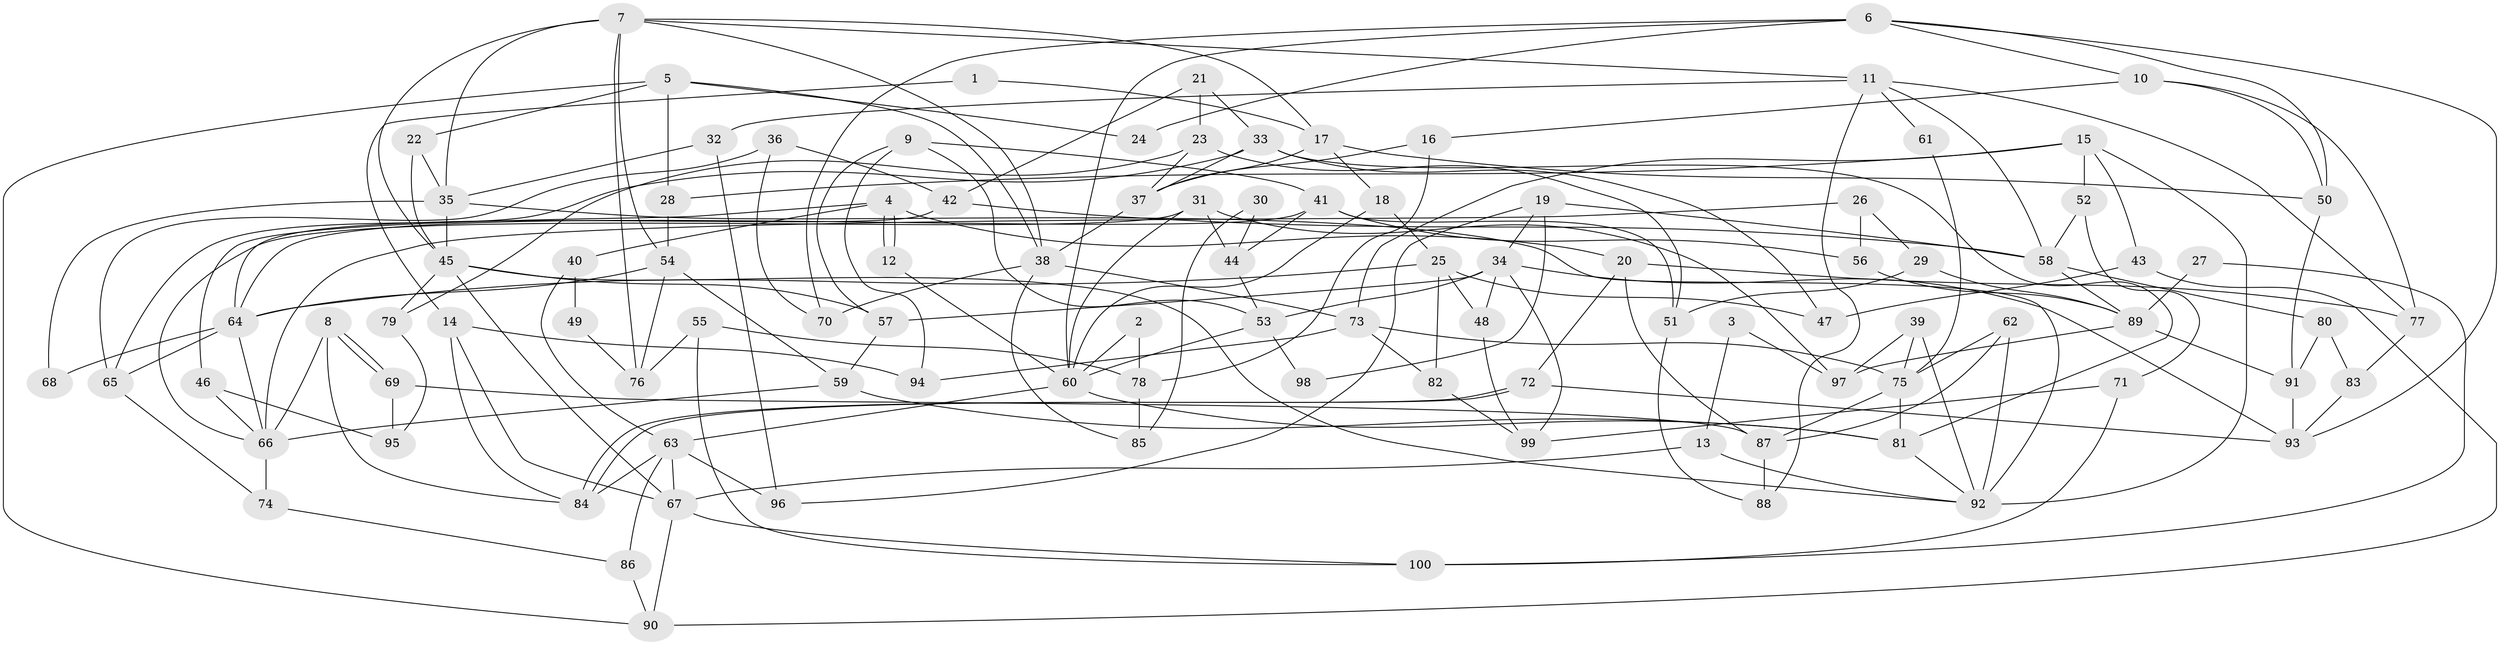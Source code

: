 // Generated by graph-tools (version 1.1) at 2025/11/02/21/25 10:11:14]
// undirected, 100 vertices, 200 edges
graph export_dot {
graph [start="1"]
  node [color=gray90,style=filled];
  1;
  2;
  3;
  4;
  5;
  6;
  7;
  8;
  9;
  10;
  11;
  12;
  13;
  14;
  15;
  16;
  17;
  18;
  19;
  20;
  21;
  22;
  23;
  24;
  25;
  26;
  27;
  28;
  29;
  30;
  31;
  32;
  33;
  34;
  35;
  36;
  37;
  38;
  39;
  40;
  41;
  42;
  43;
  44;
  45;
  46;
  47;
  48;
  49;
  50;
  51;
  52;
  53;
  54;
  55;
  56;
  57;
  58;
  59;
  60;
  61;
  62;
  63;
  64;
  65;
  66;
  67;
  68;
  69;
  70;
  71;
  72;
  73;
  74;
  75;
  76;
  77;
  78;
  79;
  80;
  81;
  82;
  83;
  84;
  85;
  86;
  87;
  88;
  89;
  90;
  91;
  92;
  93;
  94;
  95;
  96;
  97;
  98;
  99;
  100;
  1 -- 17;
  1 -- 14;
  2 -- 78;
  2 -- 60;
  3 -- 13;
  3 -- 97;
  4 -- 46;
  4 -- 12;
  4 -- 12;
  4 -- 20;
  4 -- 40;
  5 -- 90;
  5 -- 38;
  5 -- 22;
  5 -- 24;
  5 -- 28;
  6 -- 60;
  6 -- 50;
  6 -- 10;
  6 -- 24;
  6 -- 70;
  6 -- 93;
  7 -- 45;
  7 -- 54;
  7 -- 11;
  7 -- 17;
  7 -- 35;
  7 -- 38;
  7 -- 76;
  8 -- 69;
  8 -- 69;
  8 -- 84;
  8 -- 66;
  9 -- 41;
  9 -- 53;
  9 -- 57;
  9 -- 94;
  10 -- 77;
  10 -- 16;
  10 -- 50;
  11 -- 88;
  11 -- 32;
  11 -- 58;
  11 -- 61;
  11 -- 77;
  12 -- 60;
  13 -- 67;
  13 -- 92;
  14 -- 94;
  14 -- 84;
  14 -- 67;
  15 -- 92;
  15 -- 28;
  15 -- 43;
  15 -- 52;
  15 -- 73;
  16 -- 37;
  16 -- 78;
  17 -- 50;
  17 -- 18;
  17 -- 37;
  18 -- 25;
  18 -- 60;
  19 -- 58;
  19 -- 34;
  19 -- 96;
  19 -- 98;
  20 -- 72;
  20 -- 77;
  20 -- 87;
  21 -- 23;
  21 -- 33;
  21 -- 42;
  22 -- 35;
  22 -- 45;
  23 -- 37;
  23 -- 51;
  23 -- 79;
  25 -- 47;
  25 -- 64;
  25 -- 48;
  25 -- 82;
  26 -- 66;
  26 -- 56;
  26 -- 29;
  27 -- 89;
  27 -- 100;
  28 -- 54;
  29 -- 89;
  29 -- 51;
  30 -- 44;
  30 -- 85;
  31 -- 60;
  31 -- 66;
  31 -- 44;
  31 -- 97;
  32 -- 35;
  32 -- 96;
  33 -- 81;
  33 -- 37;
  33 -- 47;
  33 -- 65;
  34 -- 57;
  34 -- 48;
  34 -- 53;
  34 -- 93;
  34 -- 99;
  35 -- 45;
  35 -- 68;
  35 -- 92;
  36 -- 42;
  36 -- 70;
  36 -- 65;
  37 -- 38;
  38 -- 73;
  38 -- 70;
  38 -- 85;
  39 -- 92;
  39 -- 75;
  39 -- 97;
  40 -- 63;
  40 -- 49;
  41 -- 44;
  41 -- 64;
  41 -- 51;
  41 -- 56;
  42 -- 58;
  42 -- 64;
  43 -- 90;
  43 -- 47;
  44 -- 53;
  45 -- 57;
  45 -- 67;
  45 -- 79;
  45 -- 92;
  46 -- 66;
  46 -- 95;
  48 -- 99;
  49 -- 76;
  50 -- 91;
  51 -- 88;
  52 -- 58;
  52 -- 71;
  53 -- 60;
  53 -- 98;
  54 -- 64;
  54 -- 59;
  54 -- 76;
  55 -- 100;
  55 -- 76;
  55 -- 78;
  56 -- 89;
  57 -- 59;
  58 -- 80;
  58 -- 89;
  59 -- 81;
  59 -- 66;
  60 -- 63;
  60 -- 81;
  61 -- 75;
  62 -- 92;
  62 -- 87;
  62 -- 75;
  63 -- 96;
  63 -- 67;
  63 -- 84;
  63 -- 86;
  64 -- 65;
  64 -- 66;
  64 -- 68;
  65 -- 74;
  66 -- 74;
  67 -- 90;
  67 -- 100;
  69 -- 87;
  69 -- 95;
  71 -- 99;
  71 -- 100;
  72 -- 93;
  72 -- 84;
  72 -- 84;
  73 -- 75;
  73 -- 82;
  73 -- 94;
  74 -- 86;
  75 -- 81;
  75 -- 87;
  77 -- 83;
  78 -- 85;
  79 -- 95;
  80 -- 91;
  80 -- 83;
  81 -- 92;
  82 -- 99;
  83 -- 93;
  86 -- 90;
  87 -- 88;
  89 -- 97;
  89 -- 91;
  91 -- 93;
}
